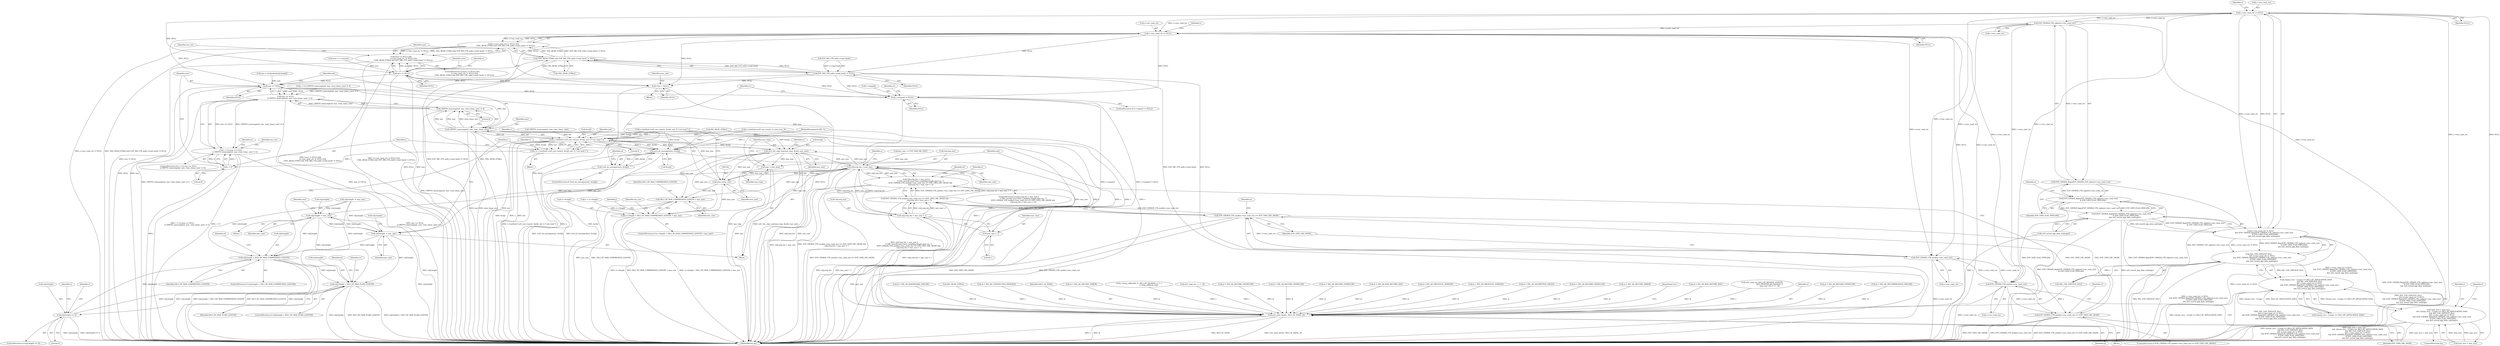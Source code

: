 digraph "0_openssl_4ad93618d26a3ea23d36ad5498ff4f59eff3a4d2_1@API" {
"1000724" [label="(Call,s->enc_read_ctx != NULL)"];
"1000732" [label="(Call,EVP_CIPHER_CTX_cipher(s->enc_read_ctx))"];
"1000724" [label="(Call,s->enc_read_ctx != NULL)"];
"1000723" [label="(Call,s->enc_read_ctx != NULL\n             && (EVP_CIPHER_flags(EVP_CIPHER_CTX_cipher(s->enc_read_ctx))\n                 & EVP_CIPH_FLAG_PIPELINE)\n             && ssl3_record_app_data_waiting(s))"];
"1000720" [label="(Call,SSL_USE_EXPLICIT_IV(s)\n             && s->enc_read_ctx != NULL\n             && (EVP_CIPHER_flags(EVP_CIPHER_CTX_cipher(s->enc_read_ctx))\n                 & EVP_CIPH_FLAG_PIPELINE)\n             && ssl3_record_app_data_waiting(s))"];
"1000710" [label="(Call,rr[num_recs - 1].type == SSL3_RT_APPLICATION_DATA\n             && SSL_USE_EXPLICIT_IV(s)\n             && s->enc_read_ctx != NULL\n             && (EVP_CIPHER_flags(EVP_CIPHER_CTX_cipher(s->enc_read_ctx))\n                 & EVP_CIPH_FLAG_PIPELINE)\n             && ssl3_record_app_data_waiting(s))"];
"1000706" [label="(Call,num_recs < max_recs\n             && rr[num_recs - 1].type == SSL3_RT_APPLICATION_DATA\n             && SSL_USE_EXPLICIT_IV(s)\n             && s->enc_read_ctx != NULL\n             && (EVP_CIPHER_flags(EVP_CIPHER_CTX_cipher(s->enc_read_ctx))\n                 & EVP_CIPH_FLAG_PIPELINE)\n             && ssl3_record_app_data_waiting(s))"];
"1000891" [label="(Call,sess != NULL)"];
"1000890" [label="(Call,(sess != NULL) &&\n         (s->enc_read_ctx != NULL) &&\n        (!SSL_READ_ETM(s) && EVP_MD_CTX_md(s->read_hash) != NULL))"];
"1000895" [label="(Call,s->enc_read_ctx != NULL)"];
"1000894" [label="(Call,(s->enc_read_ctx != NULL) &&\n        (!SSL_READ_ETM(s) && EVP_MD_CTX_md(s->read_hash) != NULL))"];
"1000904" [label="(Call,EVP_MD_CTX_md(s->read_hash) != NULL)"];
"1000900" [label="(Call,!SSL_READ_ETM(s) && EVP_MD_CTX_md(s->read_hash) != NULL)"];
"1000912" [label="(Call,*mac = NULL)"];
"1001033" [label="(Call,mac == NULL)"];
"1001032" [label="(Call,mac == NULL\n                || CRYPTO_memcmp(md, mac, (size_t)mac_size) != 0)"];
"1001028" [label="(Call,i < 0 || mac == NULL\n                || CRYPTO_memcmp(md, mac, (size_t)mac_size) != 0)"];
"1001037" [label="(Call,CRYPTO_memcmp(md, mac, (size_t)mac_size))"];
"1001019" [label="(Call,s->method->ssl3_enc->mac(s, &rr[j], md, 0 /* not send */ ))"];
"1000980" [label="(Call,ssl3_cbc_copy_mac(mac_tmp, &rr[j], mac_size))"];
"1000938" [label="(Call,rr[j].orig_len < mac_size)"];
"1000937" [label="(Call,rr[j].orig_len < mac_size ||\n                /* CBC records must have a padding length byte too. */\n                (EVP_CIPHER_CTX_mode(s->enc_read_ctx) == EVP_CIPH_CBC_MODE &&\n                 rr[j].orig_len < mac_size + 1))"];
"1000952" [label="(Call,rr[j].orig_len < mac_size + 1)"];
"1000945" [label="(Call,EVP_CIPHER_CTX_mode(s->enc_read_ctx) == EVP_CIPH_CBC_MODE &&\n                 rr[j].orig_len < mac_size + 1)"];
"1000958" [label="(Call,mac_size + 1)"];
"1000996" [label="(Call,rr[j].length -= mac_size)"];
"1000987" [label="(Call,rr[j].length -= mac_size)"];
"1001090" [label="(Call,rr[j].length > SSL3_RT_MAX_COMPRESSED_LENGTH)"];
"1001122" [label="(Call,rr[j].length > SSL3_RT_MAX_PLAIN_LENGTH)"];
"1001145" [label="(Call,rr[j].length == 0)"];
"1001040" [label="(Call,(size_t)mac_size)"];
"1001049" [label="(Call,rr->length > SSL3_RT_MAX_COMPRESSED_LENGTH + mac_size)"];
"1001053" [label="(Call,SSL3_RT_MAX_COMPRESSED_LENGTH + mac_size)"];
"1000977" [label="(Call,mac = mac_tmp)"];
"1001017" [label="(Call,i = s->method->ssl3_enc->mac(s, &rr[j], md, 0 /* not send */ ))"];
"1001029" [label="(Call,i < 0)"];
"1001107" [label="(Call,ssl3_do_uncompress(s, &rr[j]))"];
"1001106" [label="(Call,!ssl3_do_uncompress(s, &rr[j]))"];
"1001190" [label="(Call,ssl3_send_alert(s, SSL3_AL_FATAL, al))"];
"1001036" [label="(Call,CRYPTO_memcmp(md, mac, (size_t)mac_size) != 0)"];
"1001083" [label="(Call,s->expand != NULL)"];
"1000947" [label="(Call,EVP_CIPHER_CTX_mode(s->enc_read_ctx))"];
"1000946" [label="(Call,EVP_CIPHER_CTX_mode(s->enc_read_ctx) == EVP_CIPH_CBC_MODE)"];
"1000970" [label="(Call,EVP_CIPHER_CTX_mode(s->enc_read_ctx) == EVP_CIPH_CBC_MODE)"];
"1000971" [label="(Call,EVP_CIPHER_CTX_mode(s->enc_read_ctx))"];
"1000731" [label="(Call,EVP_CIPHER_flags(EVP_CIPHER_CTX_cipher(s->enc_read_ctx)))"];
"1000730" [label="(Call,EVP_CIPHER_flags(EVP_CIPHER_CTX_cipher(s->enc_read_ctx))\n                 & EVP_CIPH_FLAG_PIPELINE)"];
"1000729" [label="(Call,(EVP_CIPHER_flags(EVP_CIPHER_CTX_cipher(s->enc_read_ctx))\n                 & EVP_CIPH_FLAG_PIPELINE)\n             && ssl3_record_app_data_waiting(s))"];
"1001002" [label="(Identifier,mac_size)"];
"1000592" [label="(Call,ssl3_read_n(s, i, i, 1, 0))"];
"1000730" [label="(Call,EVP_CIPHER_flags(EVP_CIPHER_CTX_cipher(s->enc_read_ctx))\n                 & EVP_CIPH_FLAG_PIPELINE)"];
"1000195" [label="(ControlStructure,do)"];
"1000910" [label="(Block,)"];
"1000970" [label="(Call,EVP_CIPHER_CTX_mode(s->enc_read_ctx) == EVP_CIPH_CBC_MODE)"];
"1000938" [label="(Call,rr[j].orig_len < mac_size)"];
"1001051" [label="(Identifier,rr)"];
"1001089" [label="(ControlStructure,if (rr[j].length > SSL3_RT_MAX_COMPRESSED_LENGTH))"];
"1001040" [label="(Call,(size_t)mac_size)"];
"1001083" [label="(Call,s->expand != NULL)"];
"1000736" [label="(Identifier,EVP_CIPH_FLAG_PIPELINE)"];
"1000999" [label="(Identifier,rr)"];
"1001026" [label="(Literal,0)"];
"1000905" [label="(Call,EVP_MD_CTX_md(s->read_hash))"];
"1001130" [label="(Call,al = SSL_AD_RECORD_OVERFLOW)"];
"1000993" [label="(Identifier,mac_size)"];
"1000912" [label="(Call,*mac = NULL)"];
"1001098" [label="(Call,al = SSL_AD_RECORD_OVERFLOW)"];
"1001109" [label="(Call,&rr[j])"];
"1000958" [label="(Call,mac_size + 1)"];
"1000986" [label="(Identifier,mac_size)"];
"1001087" [label="(Identifier,NULL)"];
"1001031" [label="(Literal,0)"];
"1001145" [label="(Call,rr[j].length == 0)"];
"1000784" [label="(Call,rr[j].length -= mac_size)"];
"1000329" [label="(Call,al = SSL_AD_HANDSHAKE_FAILURE)"];
"1001090" [label="(Call,rr[j].length > SSL3_RT_MAX_COMPRESSED_LENGTH)"];
"1001037" [label="(Call,CRYPTO_memcmp(md, mac, (size_t)mac_size))"];
"1000988" [label="(Call,rr[j].length)"];
"1001032" [label="(Call,mac == NULL\n                || CRYPTO_memcmp(md, mac, (size_t)mac_size) != 0)"];
"1001108" [label="(Identifier,s)"];
"1001050" [label="(Call,rr->length)"];
"1000981" [label="(Identifier,mac_tmp)"];
"1000949" [label="(Identifier,s)"];
"1001042" [label="(Identifier,mac_size)"];
"1001156" [label="(Identifier,s)"];
"1000953" [label="(Call,rr[j].orig_len)"];
"1000741" [label="(Call,SSL_READ_ETM(s))"];
"1000723" [label="(Call,s->enc_read_ctx != NULL\n             && (EVP_CIPHER_flags(EVP_CIPHER_CTX_cipher(s->enc_read_ctx))\n                 & EVP_CIPH_FLAG_PIPELINE)\n             && ssl3_record_app_data_waiting(s))"];
"1000865" [label="(Call,z < rr->length)"];
"1001115" [label="(Identifier,al)"];
"1000733" [label="(Call,s->enc_read_ctx)"];
"1000969" [label="(ControlStructure,if (EVP_CIPHER_CTX_mode(s->enc_read_ctx) == EVP_CIPH_CBC_MODE))"];
"1000923" [label="(Call,mac_size <= EVP_MAX_MD_SIZE)"];
"1000731" [label="(Call,EVP_CIPHER_flags(EVP_CIPHER_CTX_cipher(s->enc_read_ctx)))"];
"1000190" [label="(Call,sess = s->session)"];
"1001034" [label="(Identifier,mac)"];
"1000963" [label="(Identifier,al)"];
"1001099" [label="(Identifier,al)"];
"1001028" [label="(Call,i < 0 || mac == NULL\n                || CRYPTO_memcmp(md, mac, (size_t)mac_size) != 0)"];
"1000937" [label="(Call,rr[j].orig_len < mac_size ||\n                /* CBC records must have a padding length byte too. */\n                (EVP_CIPHER_CTX_mode(s->enc_read_ctx) == EVP_CIPH_CBC_MODE &&\n                 rr[j].orig_len < mac_size + 1))"];
"1001167" [label="(Call,al = SSL_AD_UNEXPECTED_MESSAGE)"];
"1000732" [label="(Call,EVP_CIPHER_CTX_cipher(s->enc_read_ctx))"];
"1000203" [label="(Identifier,s)"];
"1000815" [label="(Call,i < 0 || CRYPTO_memcmp(md, mac, (size_t)mac_size) != 0)"];
"1000902" [label="(Call,SSL_READ_ETM(s))"];
"1001192" [label="(Identifier,SSL3_AL_FATAL)"];
"1000962" [label="(Call,al = SSL_AD_DECODE_ERROR)"];
"1000342" [label="(Call,s->msg_callback(0, 0, SSL3_RT_HEADER, p, 5, s,\n                                    s->msg_callback_arg))"];
"1000139" [label="(Block,)"];
"1001020" [label="(Identifier,s)"];
"1000711" [label="(Call,rr[num_recs - 1].type == SSL3_RT_APPLICATION_DATA)"];
"1001197" [label="(MethodReturn,int)"];
"1000737" [label="(Call,ssl3_record_app_data_waiting(s))"];
"1001084" [label="(Call,s->expand)"];
"1000658" [label="(Call,al = SSL_AD_RECORD_OVERFLOW)"];
"1000903" [label="(Identifier,s)"];
"1000939" [label="(Call,rr[j].orig_len)"];
"1000806" [label="(Call,s->method->ssl3_enc->mac(s, &rr[j], md, 0 /* not send */ ))"];
"1001093" [label="(Identifier,rr)"];
"1000971" [label="(Call,EVP_CIPHER_CTX_mode(s->enc_read_ctx))"];
"1001018" [label="(Identifier,i)"];
"1000934" [label="(Identifier,j)"];
"1000944" [label="(Identifier,mac_size)"];
"1000900" [label="(Call,!SSL_READ_ETM(s) && EVP_MD_CTX_md(s->read_hash) != NULL)"];
"1001122" [label="(Call,rr[j].length > SSL3_RT_MAX_PLAIN_LENGTH)"];
"1000889" [label="(ControlStructure,if ((sess != NULL) &&\n         (s->enc_read_ctx != NULL) &&\n        (!SSL_READ_ETM(s) && EVP_MD_CTX_md(s->read_hash) != NULL)))"];
"1000894" [label="(Call,(s->enc_read_ctx != NULL) &&\n        (!SSL_READ_ETM(s) && EVP_MD_CTX_md(s->read_hash) != NULL))"];
"1000729" [label="(Call,(EVP_CIPHER_flags(EVP_CIPHER_CTX_cipher(s->enc_read_ctx))\n                 & EVP_CIPH_FLAG_PIPELINE)\n             && ssl3_record_app_data_waiting(s))"];
"1000896" [label="(Call,s->enc_read_ctx)"];
"1000978" [label="(Identifier,mac)"];
"1001055" [label="(Identifier,mac_size)"];
"1000710" [label="(Call,rr[num_recs - 1].type == SSL3_RT_APPLICATION_DATA\n             && SSL_USE_EXPLICIT_IV(s)\n             && s->enc_read_ctx != NULL\n             && (EVP_CIPHER_flags(EVP_CIPHER_CTX_cipher(s->enc_read_ctx))\n                 & EVP_CIPH_FLAG_PIPELINE)\n             && ssl3_record_app_data_waiting(s))"];
"1001065" [label="(Call,al = SSL_AD_BAD_RECORD_MAC)"];
"1000901" [label="(Call,!SSL_READ_ETM(s))"];
"1000995" [label="(Block,)"];
"1001033" [label="(Call,mac == NULL)"];
"1000975" [label="(Identifier,EVP_CIPH_CBC_MODE)"];
"1000706" [label="(Call,num_recs < max_recs\n             && rr[num_recs - 1].type == SSL3_RT_APPLICATION_DATA\n             && SSL_USE_EXPLICIT_IV(s)\n             && s->enc_read_ctx != NULL\n             && (EVP_CIPHER_flags(EVP_CIPHER_CTX_cipher(s->enc_read_ctx))\n                 & EVP_CIPH_FLAG_PIPELINE)\n             && ssl3_record_app_data_waiting(s))"];
"1000820" [label="(Call,CRYPTO_memcmp(md, mac, (size_t)mac_size))"];
"1000960" [label="(Literal,1)"];
"1000977" [label="(Call,mac = mac_tmp)"];
"1001043" [label="(Literal,0)"];
"1001030" [label="(Identifier,i)"];
"1000917" [label="(Identifier,mac_size)"];
"1000973" [label="(Identifier,s)"];
"1000990" [label="(Identifier,rr)"];
"1000443" [label="(Call,al = SSL_AD_PROTOCOL_VERSION)"];
"1000721" [label="(Call,SSL_USE_EXPLICIT_IV(s))"];
"1001017" [label="(Call,i = s->method->ssl3_enc->mac(s, &rr[j], md, 0 /* not send */ ))"];
"1000738" [label="(Identifier,s)"];
"1000533" [label="(Call,al = SSL_AD_PROTOCOL_VERSION)"];
"1001128" [label="(Identifier,SSL3_RT_MAX_PLAIN_LENGTH)"];
"1000904" [label="(Call,EVP_MD_CTX_md(s->read_hash) != NULL)"];
"1001019" [label="(Call,s->method->ssl3_enc->mac(s, &rr[j], md, 0 /* not send */ ))"];
"1000980" [label="(Call,ssl3_cbc_copy_mac(mac_tmp, &rr[j], mac_size))"];
"1000837" [label="(Call,s->method->ssl3_enc->enc(s, rr, num_recs, 0))"];
"1000847" [label="(Call,al = SSL_AD_DECRYPTION_FAILED)"];
"1001027" [label="(ControlStructure,if (i < 0 || mac == NULL\n                || CRYPTO_memcmp(md, mac, (size_t)mac_size) != 0))"];
"1001054" [label="(Identifier,SSL3_RT_MAX_COMPRESSED_LENGTH)"];
"1001179" [label="(Identifier,s)"];
"1000955" [label="(Identifier,rr)"];
"1001062" [label="(Identifier,enc_err)"];
"1000892" [label="(Identifier,sess)"];
"1001029" [label="(Call,i < 0)"];
"1001151" [label="(Literal,0)"];
"1000549" [label="(Call,al = SSL_AD_RECORD_OVERFLOW)"];
"1000893" [label="(Identifier,NULL)"];
"1000987" [label="(Call,rr[j].length -= mac_size)"];
"1001123" [label="(Call,rr[j].length)"];
"1000946" [label="(Call,EVP_CIPHER_CTX_mode(s->enc_read_ctx) == EVP_CIPH_CBC_MODE)"];
"1000997" [label="(Call,rr[j].length)"];
"1001082" [label="(ControlStructure,if (s->expand != NULL))"];
"1001106" [label="(Call,!ssl3_do_uncompress(s, &rr[j]))"];
"1000707" [label="(Call,num_recs < max_recs)"];
"1000951" [label="(Identifier,EVP_CIPH_CBC_MODE)"];
"1000890" [label="(Call,(sess != NULL) &&\n         (s->enc_read_ctx != NULL) &&\n        (!SSL_READ_ETM(s) && EVP_MD_CTX_md(s->read_hash) != NULL))"];
"1001190" [label="(Call,ssl3_send_alert(s, SSL3_AL_FATAL, al))"];
"1000777" [label="(Call,al = SSL_AD_DECODE_ERROR)"];
"1000948" [label="(Call,s->enc_read_ctx)"];
"1000914" [label="(Identifier,NULL)"];
"1001021" [label="(Call,&rr[j])"];
"1001025" [label="(Identifier,md)"];
"1000728" [label="(Identifier,NULL)"];
"1001036" [label="(Call,CRYPTO_memcmp(md, mac, (size_t)mac_size) != 0)"];
"1001131" [label="(Identifier,al)"];
"1001194" [label="(JumpTarget,err:)"];
"1000828" [label="(Call,al = SSL_AD_BAD_RECORD_MAC)"];
"1000972" [label="(Call,s->enc_read_ctx)"];
"1001003" [label="(Call,mac = &rr[j].data[rr[j].length])"];
"1001004" [label="(Identifier,mac)"];
"1001045" [label="(Identifier,enc_err)"];
"1000138" [label="(MethodParameterIn,SSL *s)"];
"1001193" [label="(Identifier,al)"];
"1001091" [label="(Call,rr[j].length)"];
"1000982" [label="(Call,&rr[j])"];
"1001125" [label="(Identifier,rr)"];
"1000216" [label="(Call,ssl3_read_n(s, SSL3_RT_HEADER_LENGTH,\n                            SSL3_BUFFER_get_len(rbuf), 0,\n                            num_recs == 0 ? 1 : 0))"];
"1001105" [label="(ControlStructure,if (!ssl3_do_uncompress(s, &rr[j])))"];
"1001096" [label="(Identifier,SSL3_RT_MAX_COMPRESSED_LENGTH)"];
"1001191" [label="(Identifier,s)"];
"1000909" [label="(Identifier,NULL)"];
"1001049" [label="(Call,rr->length > SSL3_RT_MAX_COMPRESSED_LENGTH + mac_size)"];
"1001035" [label="(Identifier,NULL)"];
"1000913" [label="(Identifier,mac)"];
"1001048" [label="(ControlStructure,if (rr->length > SSL3_RT_MAX_COMPRESSED_LENGTH + mac_size))"];
"1000895" [label="(Call,s->enc_read_ctx != NULL)"];
"1000720" [label="(Call,SSL_USE_EXPLICIT_IV(s)\n             && s->enc_read_ctx != NULL\n             && (EVP_CIPHER_flags(EVP_CIPHER_CTX_cipher(s->enc_read_ctx))\n                 & EVP_CIPH_FLAG_PIPELINE)\n             && ssl3_record_app_data_waiting(s))"];
"1000945" [label="(Call,EVP_CIPHER_CTX_mode(s->enc_read_ctx) == EVP_CIPH_CBC_MODE &&\n                 rr[j].orig_len < mac_size + 1)"];
"1000891" [label="(Call,sess != NULL)"];
"1001121" [label="(ControlStructure,if (rr[j].length > SSL3_RT_MAX_PLAIN_LENGTH))"];
"1000313" [label="(Call,al = SSL_AD_RECORD_OVERFLOW)"];
"1000936" [label="(ControlStructure,if (rr[j].orig_len < mac_size ||\n                /* CBC records must have a padding length byte too. */\n                (EVP_CIPHER_CTX_mode(s->enc_read_ctx) == EVP_CIPH_CBC_MODE &&\n                 rr[j].orig_len < mac_size + 1)))"];
"1000976" [label="(Block,)"];
"1000734" [label="(Identifier,s)"];
"1001114" [label="(Call,al = SSL_AD_DECOMPRESSION_FAILURE)"];
"1001053" [label="(Call,SSL3_RT_MAX_COMPRESSED_LENGTH + mac_size)"];
"1000725" [label="(Call,s->enc_read_ctx)"];
"1000952" [label="(Call,rr[j].orig_len < mac_size + 1)"];
"1000724" [label="(Call,s->enc_read_ctx != NULL)"];
"1001039" [label="(Identifier,mac)"];
"1000935" [label="(Block,)"];
"1001146" [label="(Call,rr[j].length)"];
"1000979" [label="(Identifier,mac_tmp)"];
"1000996" [label="(Call,rr[j].length -= mac_size)"];
"1001038" [label="(Identifier,md)"];
"1001140" [label="(Identifier,rr)"];
"1001144" [label="(ControlStructure,if (rr[j].length == 0))"];
"1001057" [label="(Identifier,enc_err)"];
"1000742" [label="(Identifier,s)"];
"1000899" [label="(Identifier,NULL)"];
"1000959" [label="(Identifier,mac_size)"];
"1000947" [label="(Call,EVP_CIPHER_CTX_mode(s->enc_read_ctx))"];
"1000897" [label="(Identifier,s)"];
"1001107" [label="(Call,ssl3_do_uncompress(s, &rr[j]))"];
"1000724" -> "1000723"  [label="AST: "];
"1000724" -> "1000728"  [label="CFG: "];
"1000725" -> "1000724"  [label="AST: "];
"1000728" -> "1000724"  [label="AST: "];
"1000734" -> "1000724"  [label="CFG: "];
"1000723" -> "1000724"  [label="CFG: "];
"1000724" -> "1001197"  [label="DDG: s->enc_read_ctx"];
"1000724" -> "1001197"  [label="DDG: NULL"];
"1000724" -> "1000723"  [label="DDG: s->enc_read_ctx"];
"1000724" -> "1000723"  [label="DDG: NULL"];
"1000732" -> "1000724"  [label="DDG: s->enc_read_ctx"];
"1000724" -> "1000732"  [label="DDG: s->enc_read_ctx"];
"1000724" -> "1000891"  [label="DDG: NULL"];
"1000724" -> "1000895"  [label="DDG: s->enc_read_ctx"];
"1000724" -> "1000947"  [label="DDG: s->enc_read_ctx"];
"1000724" -> "1000971"  [label="DDG: s->enc_read_ctx"];
"1000732" -> "1000731"  [label="AST: "];
"1000732" -> "1000733"  [label="CFG: "];
"1000733" -> "1000732"  [label="AST: "];
"1000731" -> "1000732"  [label="CFG: "];
"1000732" -> "1001197"  [label="DDG: s->enc_read_ctx"];
"1000732" -> "1000731"  [label="DDG: s->enc_read_ctx"];
"1000732" -> "1000895"  [label="DDG: s->enc_read_ctx"];
"1000732" -> "1000947"  [label="DDG: s->enc_read_ctx"];
"1000732" -> "1000971"  [label="DDG: s->enc_read_ctx"];
"1000723" -> "1000720"  [label="AST: "];
"1000723" -> "1000729"  [label="CFG: "];
"1000729" -> "1000723"  [label="AST: "];
"1000720" -> "1000723"  [label="CFG: "];
"1000723" -> "1001197"  [label="DDG: s->enc_read_ctx != NULL"];
"1000723" -> "1001197"  [label="DDG: (EVP_CIPHER_flags(EVP_CIPHER_CTX_cipher(s->enc_read_ctx))\n                 & EVP_CIPH_FLAG_PIPELINE)\n             && ssl3_record_app_data_waiting(s)"];
"1000723" -> "1000720"  [label="DDG: s->enc_read_ctx != NULL"];
"1000723" -> "1000720"  [label="DDG: (EVP_CIPHER_flags(EVP_CIPHER_CTX_cipher(s->enc_read_ctx))\n                 & EVP_CIPH_FLAG_PIPELINE)\n             && ssl3_record_app_data_waiting(s)"];
"1000729" -> "1000723"  [label="DDG: EVP_CIPHER_flags(EVP_CIPHER_CTX_cipher(s->enc_read_ctx))\n                 & EVP_CIPH_FLAG_PIPELINE"];
"1000729" -> "1000723"  [label="DDG: ssl3_record_app_data_waiting(s)"];
"1000720" -> "1000710"  [label="AST: "];
"1000720" -> "1000721"  [label="CFG: "];
"1000721" -> "1000720"  [label="AST: "];
"1000710" -> "1000720"  [label="CFG: "];
"1000720" -> "1001197"  [label="DDG: SSL_USE_EXPLICIT_IV(s)"];
"1000720" -> "1001197"  [label="DDG: s->enc_read_ctx != NULL\n             && (EVP_CIPHER_flags(EVP_CIPHER_CTX_cipher(s->enc_read_ctx))\n                 & EVP_CIPH_FLAG_PIPELINE)\n             && ssl3_record_app_data_waiting(s)"];
"1000720" -> "1000710"  [label="DDG: SSL_USE_EXPLICIT_IV(s)"];
"1000720" -> "1000710"  [label="DDG: s->enc_read_ctx != NULL\n             && (EVP_CIPHER_flags(EVP_CIPHER_CTX_cipher(s->enc_read_ctx))\n                 & EVP_CIPH_FLAG_PIPELINE)\n             && ssl3_record_app_data_waiting(s)"];
"1000721" -> "1000720"  [label="DDG: s"];
"1000710" -> "1000706"  [label="AST: "];
"1000710" -> "1000711"  [label="CFG: "];
"1000711" -> "1000710"  [label="AST: "];
"1000706" -> "1000710"  [label="CFG: "];
"1000710" -> "1001197"  [label="DDG: rr[num_recs - 1].type == SSL3_RT_APPLICATION_DATA"];
"1000710" -> "1001197"  [label="DDG: SSL_USE_EXPLICIT_IV(s)\n             && s->enc_read_ctx != NULL\n             && (EVP_CIPHER_flags(EVP_CIPHER_CTX_cipher(s->enc_read_ctx))\n                 & EVP_CIPH_FLAG_PIPELINE)\n             && ssl3_record_app_data_waiting(s)"];
"1000710" -> "1000706"  [label="DDG: rr[num_recs - 1].type == SSL3_RT_APPLICATION_DATA"];
"1000710" -> "1000706"  [label="DDG: SSL_USE_EXPLICIT_IV(s)\n             && s->enc_read_ctx != NULL\n             && (EVP_CIPHER_flags(EVP_CIPHER_CTX_cipher(s->enc_read_ctx))\n                 & EVP_CIPH_FLAG_PIPELINE)\n             && ssl3_record_app_data_waiting(s)"];
"1000711" -> "1000710"  [label="DDG: rr[num_recs - 1].type"];
"1000711" -> "1000710"  [label="DDG: SSL3_RT_APPLICATION_DATA"];
"1000706" -> "1000195"  [label="AST: "];
"1000706" -> "1000707"  [label="CFG: "];
"1000707" -> "1000706"  [label="AST: "];
"1000203" -> "1000706"  [label="CFG: "];
"1000742" -> "1000706"  [label="CFG: "];
"1000706" -> "1001197"  [label="DDG: rr[num_recs - 1].type == SSL3_RT_APPLICATION_DATA\n             && SSL_USE_EXPLICIT_IV(s)\n             && s->enc_read_ctx != NULL\n             && (EVP_CIPHER_flags(EVP_CIPHER_CTX_cipher(s->enc_read_ctx))\n                 & EVP_CIPH_FLAG_PIPELINE)\n             && ssl3_record_app_data_waiting(s)"];
"1000706" -> "1001197"  [label="DDG: num_recs < max_recs\n             && rr[num_recs - 1].type == SSL3_RT_APPLICATION_DATA\n             && SSL_USE_EXPLICIT_IV(s)\n             && s->enc_read_ctx != NULL\n             && (EVP_CIPHER_flags(EVP_CIPHER_CTX_cipher(s->enc_read_ctx))\n                 & EVP_CIPH_FLAG_PIPELINE)\n             && ssl3_record_app_data_waiting(s)"];
"1000706" -> "1001197"  [label="DDG: num_recs < max_recs"];
"1000707" -> "1000706"  [label="DDG: num_recs"];
"1000707" -> "1000706"  [label="DDG: max_recs"];
"1000891" -> "1000890"  [label="AST: "];
"1000891" -> "1000893"  [label="CFG: "];
"1000892" -> "1000891"  [label="AST: "];
"1000893" -> "1000891"  [label="AST: "];
"1000897" -> "1000891"  [label="CFG: "];
"1000890" -> "1000891"  [label="CFG: "];
"1000891" -> "1001197"  [label="DDG: NULL"];
"1000891" -> "1001197"  [label="DDG: sess"];
"1000891" -> "1000890"  [label="DDG: sess"];
"1000891" -> "1000890"  [label="DDG: NULL"];
"1000190" -> "1000891"  [label="DDG: sess"];
"1000891" -> "1000895"  [label="DDG: NULL"];
"1000891" -> "1000912"  [label="DDG: NULL"];
"1000891" -> "1001033"  [label="DDG: NULL"];
"1000891" -> "1001083"  [label="DDG: NULL"];
"1000890" -> "1000889"  [label="AST: "];
"1000890" -> "1000894"  [label="CFG: "];
"1000894" -> "1000890"  [label="AST: "];
"1000913" -> "1000890"  [label="CFG: "];
"1001062" -> "1000890"  [label="CFG: "];
"1000890" -> "1001197"  [label="DDG: sess != NULL"];
"1000890" -> "1001197"  [label="DDG: (sess != NULL) &&\n         (s->enc_read_ctx != NULL) &&\n        (!SSL_READ_ETM(s) && EVP_MD_CTX_md(s->read_hash) != NULL)"];
"1000890" -> "1001197"  [label="DDG: (s->enc_read_ctx != NULL) &&\n        (!SSL_READ_ETM(s) && EVP_MD_CTX_md(s->read_hash) != NULL)"];
"1000894" -> "1000890"  [label="DDG: s->enc_read_ctx != NULL"];
"1000894" -> "1000890"  [label="DDG: !SSL_READ_ETM(s) && EVP_MD_CTX_md(s->read_hash) != NULL"];
"1000895" -> "1000894"  [label="AST: "];
"1000895" -> "1000899"  [label="CFG: "];
"1000896" -> "1000895"  [label="AST: "];
"1000899" -> "1000895"  [label="AST: "];
"1000903" -> "1000895"  [label="CFG: "];
"1000894" -> "1000895"  [label="CFG: "];
"1000895" -> "1001197"  [label="DDG: NULL"];
"1000895" -> "1001197"  [label="DDG: s->enc_read_ctx"];
"1000895" -> "1000894"  [label="DDG: s->enc_read_ctx"];
"1000895" -> "1000894"  [label="DDG: NULL"];
"1000895" -> "1000904"  [label="DDG: NULL"];
"1000895" -> "1000912"  [label="DDG: NULL"];
"1000895" -> "1000947"  [label="DDG: s->enc_read_ctx"];
"1000895" -> "1000971"  [label="DDG: s->enc_read_ctx"];
"1000895" -> "1001033"  [label="DDG: NULL"];
"1000895" -> "1001083"  [label="DDG: NULL"];
"1000894" -> "1000900"  [label="CFG: "];
"1000900" -> "1000894"  [label="AST: "];
"1000894" -> "1001197"  [label="DDG: s->enc_read_ctx != NULL"];
"1000894" -> "1001197"  [label="DDG: !SSL_READ_ETM(s) && EVP_MD_CTX_md(s->read_hash) != NULL"];
"1000900" -> "1000894"  [label="DDG: !SSL_READ_ETM(s)"];
"1000900" -> "1000894"  [label="DDG: EVP_MD_CTX_md(s->read_hash) != NULL"];
"1000904" -> "1000900"  [label="AST: "];
"1000904" -> "1000909"  [label="CFG: "];
"1000905" -> "1000904"  [label="AST: "];
"1000909" -> "1000904"  [label="AST: "];
"1000900" -> "1000904"  [label="CFG: "];
"1000904" -> "1001197"  [label="DDG: EVP_MD_CTX_md(s->read_hash)"];
"1000904" -> "1001197"  [label="DDG: NULL"];
"1000904" -> "1000900"  [label="DDG: EVP_MD_CTX_md(s->read_hash)"];
"1000904" -> "1000900"  [label="DDG: NULL"];
"1000905" -> "1000904"  [label="DDG: s->read_hash"];
"1000904" -> "1000912"  [label="DDG: NULL"];
"1000904" -> "1001033"  [label="DDG: NULL"];
"1000904" -> "1001083"  [label="DDG: NULL"];
"1000900" -> "1000901"  [label="CFG: "];
"1000901" -> "1000900"  [label="AST: "];
"1000900" -> "1001197"  [label="DDG: EVP_MD_CTX_md(s->read_hash) != NULL"];
"1000900" -> "1001197"  [label="DDG: !SSL_READ_ETM(s)"];
"1000901" -> "1000900"  [label="DDG: SSL_READ_ETM(s)"];
"1000912" -> "1000910"  [label="AST: "];
"1000912" -> "1000914"  [label="CFG: "];
"1000913" -> "1000912"  [label="AST: "];
"1000914" -> "1000912"  [label="AST: "];
"1000917" -> "1000912"  [label="CFG: "];
"1000912" -> "1001197"  [label="DDG: NULL"];
"1000912" -> "1001197"  [label="DDG: mac"];
"1001033" -> "1001032"  [label="AST: "];
"1001033" -> "1001035"  [label="CFG: "];
"1001034" -> "1001033"  [label="AST: "];
"1001035" -> "1001033"  [label="AST: "];
"1001038" -> "1001033"  [label="CFG: "];
"1001032" -> "1001033"  [label="CFG: "];
"1001033" -> "1001197"  [label="DDG: NULL"];
"1001033" -> "1001197"  [label="DDG: mac"];
"1001033" -> "1001032"  [label="DDG: mac"];
"1001033" -> "1001032"  [label="DDG: NULL"];
"1001003" -> "1001033"  [label="DDG: mac"];
"1000977" -> "1001033"  [label="DDG: mac"];
"1001033" -> "1001037"  [label="DDG: mac"];
"1001033" -> "1001083"  [label="DDG: NULL"];
"1001032" -> "1001028"  [label="AST: "];
"1001032" -> "1001036"  [label="CFG: "];
"1001036" -> "1001032"  [label="AST: "];
"1001028" -> "1001032"  [label="CFG: "];
"1001032" -> "1001197"  [label="DDG: CRYPTO_memcmp(md, mac, (size_t)mac_size) != 0"];
"1001032" -> "1001197"  [label="DDG: mac == NULL"];
"1001032" -> "1001028"  [label="DDG: mac == NULL"];
"1001032" -> "1001028"  [label="DDG: CRYPTO_memcmp(md, mac, (size_t)mac_size) != 0"];
"1001036" -> "1001032"  [label="DDG: CRYPTO_memcmp(md, mac, (size_t)mac_size)"];
"1001036" -> "1001032"  [label="DDG: 0"];
"1000815" -> "1001032"  [label="DDG: CRYPTO_memcmp(md, mac, (size_t)mac_size) != 0"];
"1001028" -> "1001027"  [label="AST: "];
"1001028" -> "1001029"  [label="CFG: "];
"1001029" -> "1001028"  [label="AST: "];
"1001045" -> "1001028"  [label="CFG: "];
"1001051" -> "1001028"  [label="CFG: "];
"1001028" -> "1001197"  [label="DDG: i < 0 || mac == NULL\n                || CRYPTO_memcmp(md, mac, (size_t)mac_size) != 0"];
"1001028" -> "1001197"  [label="DDG: i < 0"];
"1001028" -> "1001197"  [label="DDG: mac == NULL\n                || CRYPTO_memcmp(md, mac, (size_t)mac_size) != 0"];
"1001029" -> "1001028"  [label="DDG: i"];
"1001029" -> "1001028"  [label="DDG: 0"];
"1001037" -> "1001036"  [label="AST: "];
"1001037" -> "1001040"  [label="CFG: "];
"1001038" -> "1001037"  [label="AST: "];
"1001039" -> "1001037"  [label="AST: "];
"1001040" -> "1001037"  [label="AST: "];
"1001043" -> "1001037"  [label="CFG: "];
"1001037" -> "1001197"  [label="DDG: (size_t)mac_size"];
"1001037" -> "1001197"  [label="DDG: md"];
"1001037" -> "1001197"  [label="DDG: mac"];
"1001037" -> "1001019"  [label="DDG: md"];
"1001037" -> "1001036"  [label="DDG: md"];
"1001037" -> "1001036"  [label="DDG: mac"];
"1001037" -> "1001036"  [label="DDG: (size_t)mac_size"];
"1001019" -> "1001037"  [label="DDG: md"];
"1001040" -> "1001037"  [label="DDG: mac_size"];
"1001019" -> "1001017"  [label="AST: "];
"1001019" -> "1001026"  [label="CFG: "];
"1001020" -> "1001019"  [label="AST: "];
"1001021" -> "1001019"  [label="AST: "];
"1001025" -> "1001019"  [label="AST: "];
"1001026" -> "1001019"  [label="AST: "];
"1001017" -> "1001019"  [label="CFG: "];
"1001019" -> "1001197"  [label="DDG: &rr[j]"];
"1001019" -> "1001197"  [label="DDG: s"];
"1001019" -> "1001197"  [label="DDG: md"];
"1001019" -> "1000980"  [label="DDG: &rr[j]"];
"1001019" -> "1001017"  [label="DDG: s"];
"1001019" -> "1001017"  [label="DDG: &rr[j]"];
"1001019" -> "1001017"  [label="DDG: md"];
"1001019" -> "1001017"  [label="DDG: 0"];
"1000837" -> "1001019"  [label="DDG: s"];
"1000902" -> "1001019"  [label="DDG: s"];
"1000138" -> "1001019"  [label="DDG: s"];
"1000806" -> "1001019"  [label="DDG: &rr[j]"];
"1000806" -> "1001019"  [label="DDG: md"];
"1000980" -> "1001019"  [label="DDG: &rr[j]"];
"1000820" -> "1001019"  [label="DDG: md"];
"1001019" -> "1001107"  [label="DDG: s"];
"1001019" -> "1001107"  [label="DDG: &rr[j]"];
"1001019" -> "1001190"  [label="DDG: s"];
"1000980" -> "1000976"  [label="AST: "];
"1000980" -> "1000986"  [label="CFG: "];
"1000981" -> "1000980"  [label="AST: "];
"1000982" -> "1000980"  [label="AST: "];
"1000986" -> "1000980"  [label="AST: "];
"1000990" -> "1000980"  [label="CFG: "];
"1000980" -> "1001197"  [label="DDG: mac_tmp"];
"1000980" -> "1001197"  [label="DDG: ssl3_cbc_copy_mac(mac_tmp, &rr[j], mac_size)"];
"1000980" -> "1000938"  [label="DDG: mac_size"];
"1000980" -> "1000977"  [label="DDG: mac_tmp"];
"1000806" -> "1000980"  [label="DDG: &rr[j]"];
"1000938" -> "1000980"  [label="DDG: mac_size"];
"1000980" -> "1000987"  [label="DDG: mac_size"];
"1000980" -> "1001040"  [label="DDG: mac_size"];
"1000980" -> "1001049"  [label="DDG: mac_size"];
"1000980" -> "1001053"  [label="DDG: mac_size"];
"1000938" -> "1000937"  [label="AST: "];
"1000938" -> "1000944"  [label="CFG: "];
"1000939" -> "1000938"  [label="AST: "];
"1000944" -> "1000938"  [label="AST: "];
"1000949" -> "1000938"  [label="CFG: "];
"1000937" -> "1000938"  [label="CFG: "];
"1000938" -> "1001197"  [label="DDG: rr[j].orig_len"];
"1000938" -> "1001197"  [label="DDG: mac_size"];
"1000938" -> "1000937"  [label="DDG: rr[j].orig_len"];
"1000938" -> "1000937"  [label="DDG: mac_size"];
"1000952" -> "1000938"  [label="DDG: rr[j].orig_len"];
"1000923" -> "1000938"  [label="DDG: mac_size"];
"1001040" -> "1000938"  [label="DDG: mac_size"];
"1000938" -> "1000952"  [label="DDG: rr[j].orig_len"];
"1000938" -> "1000952"  [label="DDG: mac_size"];
"1000938" -> "1000958"  [label="DDG: mac_size"];
"1000938" -> "1000996"  [label="DDG: mac_size"];
"1000938" -> "1001040"  [label="DDG: mac_size"];
"1000938" -> "1001049"  [label="DDG: mac_size"];
"1000938" -> "1001053"  [label="DDG: mac_size"];
"1000937" -> "1000936"  [label="AST: "];
"1000937" -> "1000945"  [label="CFG: "];
"1000945" -> "1000937"  [label="AST: "];
"1000963" -> "1000937"  [label="CFG: "];
"1000973" -> "1000937"  [label="CFG: "];
"1000937" -> "1001197"  [label="DDG: rr[j].orig_len < mac_size ||\n                /* CBC records must have a padding length byte too. */\n                (EVP_CIPHER_CTX_mode(s->enc_read_ctx) == EVP_CIPH_CBC_MODE &&\n                 rr[j].orig_len < mac_size + 1)"];
"1000937" -> "1001197"  [label="DDG: rr[j].orig_len < mac_size"];
"1000937" -> "1001197"  [label="DDG: EVP_CIPHER_CTX_mode(s->enc_read_ctx) == EVP_CIPH_CBC_MODE &&\n                 rr[j].orig_len < mac_size + 1"];
"1000945" -> "1000937"  [label="DDG: EVP_CIPHER_CTX_mode(s->enc_read_ctx) == EVP_CIPH_CBC_MODE"];
"1000945" -> "1000937"  [label="DDG: rr[j].orig_len < mac_size + 1"];
"1000952" -> "1000945"  [label="AST: "];
"1000952" -> "1000958"  [label="CFG: "];
"1000953" -> "1000952"  [label="AST: "];
"1000958" -> "1000952"  [label="AST: "];
"1000945" -> "1000952"  [label="CFG: "];
"1000952" -> "1001197"  [label="DDG: rr[j].orig_len"];
"1000952" -> "1001197"  [label="DDG: mac_size + 1"];
"1000952" -> "1000945"  [label="DDG: rr[j].orig_len"];
"1000952" -> "1000945"  [label="DDG: mac_size + 1"];
"1000945" -> "1000946"  [label="CFG: "];
"1000946" -> "1000945"  [label="AST: "];
"1000945" -> "1001197"  [label="DDG: EVP_CIPHER_CTX_mode(s->enc_read_ctx) == EVP_CIPH_CBC_MODE"];
"1000945" -> "1001197"  [label="DDG: rr[j].orig_len < mac_size + 1"];
"1000946" -> "1000945"  [label="DDG: EVP_CIPHER_CTX_mode(s->enc_read_ctx)"];
"1000946" -> "1000945"  [label="DDG: EVP_CIPH_CBC_MODE"];
"1000958" -> "1000960"  [label="CFG: "];
"1000959" -> "1000958"  [label="AST: "];
"1000960" -> "1000958"  [label="AST: "];
"1000958" -> "1001197"  [label="DDG: mac_size"];
"1000996" -> "1000995"  [label="AST: "];
"1000996" -> "1001002"  [label="CFG: "];
"1000997" -> "1000996"  [label="AST: "];
"1001002" -> "1000996"  [label="AST: "];
"1001004" -> "1000996"  [label="CFG: "];
"1000996" -> "1001197"  [label="DDG: rr[j].length"];
"1000996" -> "1000987"  [label="DDG: rr[j].length"];
"1000987" -> "1000996"  [label="DDG: rr[j].length"];
"1000784" -> "1000996"  [label="DDG: rr[j].length"];
"1000996" -> "1001090"  [label="DDG: rr[j].length"];
"1000996" -> "1001122"  [label="DDG: rr[j].length"];
"1000987" -> "1000976"  [label="AST: "];
"1000987" -> "1000993"  [label="CFG: "];
"1000988" -> "1000987"  [label="AST: "];
"1000993" -> "1000987"  [label="AST: "];
"1001018" -> "1000987"  [label="CFG: "];
"1000987" -> "1001197"  [label="DDG: rr[j].length"];
"1000784" -> "1000987"  [label="DDG: rr[j].length"];
"1000987" -> "1001090"  [label="DDG: rr[j].length"];
"1000987" -> "1001122"  [label="DDG: rr[j].length"];
"1001090" -> "1001089"  [label="AST: "];
"1001090" -> "1001096"  [label="CFG: "];
"1001091" -> "1001090"  [label="AST: "];
"1001096" -> "1001090"  [label="AST: "];
"1001099" -> "1001090"  [label="CFG: "];
"1001108" -> "1001090"  [label="CFG: "];
"1001090" -> "1001197"  [label="DDG: rr[j].length"];
"1001090" -> "1001197"  [label="DDG: rr[j].length > SSL3_RT_MAX_COMPRESSED_LENGTH"];
"1001090" -> "1001197"  [label="DDG: SSL3_RT_MAX_COMPRESSED_LENGTH"];
"1001145" -> "1001090"  [label="DDG: rr[j].length"];
"1000784" -> "1001090"  [label="DDG: rr[j].length"];
"1001090" -> "1001122"  [label="DDG: rr[j].length"];
"1001122" -> "1001121"  [label="AST: "];
"1001122" -> "1001128"  [label="CFG: "];
"1001123" -> "1001122"  [label="AST: "];
"1001128" -> "1001122"  [label="AST: "];
"1001131" -> "1001122"  [label="CFG: "];
"1001140" -> "1001122"  [label="CFG: "];
"1001122" -> "1001197"  [label="DDG: rr[j].length"];
"1001122" -> "1001197"  [label="DDG: SSL3_RT_MAX_PLAIN_LENGTH"];
"1001122" -> "1001197"  [label="DDG: rr[j].length > SSL3_RT_MAX_PLAIN_LENGTH"];
"1001145" -> "1001122"  [label="DDG: rr[j].length"];
"1000784" -> "1001122"  [label="DDG: rr[j].length"];
"1001122" -> "1001145"  [label="DDG: rr[j].length"];
"1001145" -> "1001144"  [label="AST: "];
"1001145" -> "1001151"  [label="CFG: "];
"1001146" -> "1001145"  [label="AST: "];
"1001151" -> "1001145"  [label="AST: "];
"1001156" -> "1001145"  [label="CFG: "];
"1001179" -> "1001145"  [label="CFG: "];
"1001145" -> "1001197"  [label="DDG: rr[j].length"];
"1001145" -> "1001197"  [label="DDG: rr[j].length == 0"];
"1001040" -> "1001042"  [label="CFG: "];
"1001041" -> "1001040"  [label="AST: "];
"1001042" -> "1001040"  [label="AST: "];
"1001040" -> "1001049"  [label="DDG: mac_size"];
"1001040" -> "1001053"  [label="DDG: mac_size"];
"1001049" -> "1001048"  [label="AST: "];
"1001049" -> "1001053"  [label="CFG: "];
"1001050" -> "1001049"  [label="AST: "];
"1001053" -> "1001049"  [label="AST: "];
"1001057" -> "1001049"  [label="CFG: "];
"1000934" -> "1001049"  [label="CFG: "];
"1001049" -> "1001197"  [label="DDG: rr->length > SSL3_RT_MAX_COMPRESSED_LENGTH + mac_size"];
"1001049" -> "1001197"  [label="DDG: rr->length"];
"1001049" -> "1001197"  [label="DDG: SSL3_RT_MAX_COMPRESSED_LENGTH + mac_size"];
"1000865" -> "1001049"  [label="DDG: rr->length"];
"1001053" -> "1001055"  [label="CFG: "];
"1001054" -> "1001053"  [label="AST: "];
"1001055" -> "1001053"  [label="AST: "];
"1001053" -> "1001197"  [label="DDG: mac_size"];
"1001053" -> "1001197"  [label="DDG: SSL3_RT_MAX_COMPRESSED_LENGTH"];
"1000977" -> "1000976"  [label="AST: "];
"1000977" -> "1000979"  [label="CFG: "];
"1000978" -> "1000977"  [label="AST: "];
"1000979" -> "1000977"  [label="AST: "];
"1000981" -> "1000977"  [label="CFG: "];
"1000977" -> "1001197"  [label="DDG: mac"];
"1001017" -> "1000935"  [label="AST: "];
"1001018" -> "1001017"  [label="AST: "];
"1001030" -> "1001017"  [label="CFG: "];
"1001017" -> "1001197"  [label="DDG: s->method->ssl3_enc->mac(s, &rr[j], md, 0 /* not send */ )"];
"1001017" -> "1001029"  [label="DDG: i"];
"1001029" -> "1001031"  [label="CFG: "];
"1001030" -> "1001029"  [label="AST: "];
"1001031" -> "1001029"  [label="AST: "];
"1001034" -> "1001029"  [label="CFG: "];
"1001029" -> "1001197"  [label="DDG: i"];
"1001107" -> "1001106"  [label="AST: "];
"1001107" -> "1001109"  [label="CFG: "];
"1001108" -> "1001107"  [label="AST: "];
"1001109" -> "1001107"  [label="AST: "];
"1001106" -> "1001107"  [label="CFG: "];
"1001107" -> "1001197"  [label="DDG: &rr[j]"];
"1001107" -> "1001197"  [label="DDG: s"];
"1001107" -> "1001106"  [label="DDG: s"];
"1001107" -> "1001106"  [label="DDG: &rr[j]"];
"1000837" -> "1001107"  [label="DDG: s"];
"1000902" -> "1001107"  [label="DDG: s"];
"1000138" -> "1001107"  [label="DDG: s"];
"1000806" -> "1001107"  [label="DDG: &rr[j]"];
"1001107" -> "1001190"  [label="DDG: s"];
"1001106" -> "1001105"  [label="AST: "];
"1001115" -> "1001106"  [label="CFG: "];
"1001125" -> "1001106"  [label="CFG: "];
"1001106" -> "1001197"  [label="DDG: ssl3_do_uncompress(s, &rr[j])"];
"1001106" -> "1001197"  [label="DDG: !ssl3_do_uncompress(s, &rr[j])"];
"1001190" -> "1000139"  [label="AST: "];
"1001190" -> "1001193"  [label="CFG: "];
"1001191" -> "1001190"  [label="AST: "];
"1001192" -> "1001190"  [label="AST: "];
"1001193" -> "1001190"  [label="AST: "];
"1001194" -> "1001190"  [label="CFG: "];
"1001190" -> "1001197"  [label="DDG: SSL3_AL_FATAL"];
"1001190" -> "1001197"  [label="DDG: ssl3_send_alert(s, SSL3_AL_FATAL, al)"];
"1001190" -> "1001197"  [label="DDG: s"];
"1001190" -> "1001197"  [label="DDG: al"];
"1000741" -> "1001190"  [label="DDG: s"];
"1000837" -> "1001190"  [label="DDG: s"];
"1000806" -> "1001190"  [label="DDG: s"];
"1000216" -> "1001190"  [label="DDG: s"];
"1000342" -> "1001190"  [label="DDG: s"];
"1000902" -> "1001190"  [label="DDG: s"];
"1000592" -> "1001190"  [label="DDG: s"];
"1000737" -> "1001190"  [label="DDG: s"];
"1000721" -> "1001190"  [label="DDG: s"];
"1000138" -> "1001190"  [label="DDG: s"];
"1000549" -> "1001190"  [label="DDG: al"];
"1000828" -> "1001190"  [label="DDG: al"];
"1001065" -> "1001190"  [label="DDG: al"];
"1001098" -> "1001190"  [label="DDG: al"];
"1001114" -> "1001190"  [label="DDG: al"];
"1000533" -> "1001190"  [label="DDG: al"];
"1001167" -> "1001190"  [label="DDG: al"];
"1000658" -> "1001190"  [label="DDG: al"];
"1000777" -> "1001190"  [label="DDG: al"];
"1000962" -> "1001190"  [label="DDG: al"];
"1001130" -> "1001190"  [label="DDG: al"];
"1000313" -> "1001190"  [label="DDG: al"];
"1000443" -> "1001190"  [label="DDG: al"];
"1000329" -> "1001190"  [label="DDG: al"];
"1000847" -> "1001190"  [label="DDG: al"];
"1001036" -> "1001043"  [label="CFG: "];
"1001043" -> "1001036"  [label="AST: "];
"1001036" -> "1001197"  [label="DDG: CRYPTO_memcmp(md, mac, (size_t)mac_size)"];
"1001083" -> "1001082"  [label="AST: "];
"1001083" -> "1001087"  [label="CFG: "];
"1001084" -> "1001083"  [label="AST: "];
"1001087" -> "1001083"  [label="AST: "];
"1001093" -> "1001083"  [label="CFG: "];
"1001125" -> "1001083"  [label="CFG: "];
"1001083" -> "1001197"  [label="DDG: NULL"];
"1001083" -> "1001197"  [label="DDG: s->expand"];
"1001083" -> "1001197"  [label="DDG: s->expand != NULL"];
"1000947" -> "1000946"  [label="AST: "];
"1000947" -> "1000948"  [label="CFG: "];
"1000948" -> "1000947"  [label="AST: "];
"1000951" -> "1000947"  [label="CFG: "];
"1000947" -> "1001197"  [label="DDG: s->enc_read_ctx"];
"1000947" -> "1000946"  [label="DDG: s->enc_read_ctx"];
"1000971" -> "1000947"  [label="DDG: s->enc_read_ctx"];
"1000947" -> "1000971"  [label="DDG: s->enc_read_ctx"];
"1000946" -> "1000951"  [label="CFG: "];
"1000951" -> "1000946"  [label="AST: "];
"1000955" -> "1000946"  [label="CFG: "];
"1000946" -> "1001197"  [label="DDG: EVP_CIPH_CBC_MODE"];
"1000946" -> "1001197"  [label="DDG: EVP_CIPHER_CTX_mode(s->enc_read_ctx)"];
"1000970" -> "1000946"  [label="DDG: EVP_CIPH_CBC_MODE"];
"1000946" -> "1000970"  [label="DDG: EVP_CIPH_CBC_MODE"];
"1000970" -> "1000969"  [label="AST: "];
"1000970" -> "1000975"  [label="CFG: "];
"1000971" -> "1000970"  [label="AST: "];
"1000975" -> "1000970"  [label="AST: "];
"1000978" -> "1000970"  [label="CFG: "];
"1000999" -> "1000970"  [label="CFG: "];
"1000970" -> "1001197"  [label="DDG: EVP_CIPH_CBC_MODE"];
"1000970" -> "1001197"  [label="DDG: EVP_CIPHER_CTX_mode(s->enc_read_ctx)"];
"1000970" -> "1001197"  [label="DDG: EVP_CIPHER_CTX_mode(s->enc_read_ctx) == EVP_CIPH_CBC_MODE"];
"1000971" -> "1000970"  [label="DDG: s->enc_read_ctx"];
"1000971" -> "1000972"  [label="CFG: "];
"1000972" -> "1000971"  [label="AST: "];
"1000975" -> "1000971"  [label="CFG: "];
"1000971" -> "1001197"  [label="DDG: s->enc_read_ctx"];
"1000731" -> "1000730"  [label="AST: "];
"1000736" -> "1000731"  [label="CFG: "];
"1000731" -> "1001197"  [label="DDG: EVP_CIPHER_CTX_cipher(s->enc_read_ctx)"];
"1000731" -> "1000730"  [label="DDG: EVP_CIPHER_CTX_cipher(s->enc_read_ctx)"];
"1000730" -> "1000729"  [label="AST: "];
"1000730" -> "1000736"  [label="CFG: "];
"1000736" -> "1000730"  [label="AST: "];
"1000738" -> "1000730"  [label="CFG: "];
"1000729" -> "1000730"  [label="CFG: "];
"1000730" -> "1001197"  [label="DDG: EVP_CIPHER_flags(EVP_CIPHER_CTX_cipher(s->enc_read_ctx))"];
"1000730" -> "1001197"  [label="DDG: EVP_CIPH_FLAG_PIPELINE"];
"1000730" -> "1000729"  [label="DDG: EVP_CIPHER_flags(EVP_CIPHER_CTX_cipher(s->enc_read_ctx))"];
"1000730" -> "1000729"  [label="DDG: EVP_CIPH_FLAG_PIPELINE"];
"1000729" -> "1000737"  [label="CFG: "];
"1000737" -> "1000729"  [label="AST: "];
"1000729" -> "1001197"  [label="DDG: EVP_CIPHER_flags(EVP_CIPHER_CTX_cipher(s->enc_read_ctx))\n                 & EVP_CIPH_FLAG_PIPELINE"];
"1000729" -> "1001197"  [label="DDG: ssl3_record_app_data_waiting(s)"];
"1000737" -> "1000729"  [label="DDG: s"];
}
